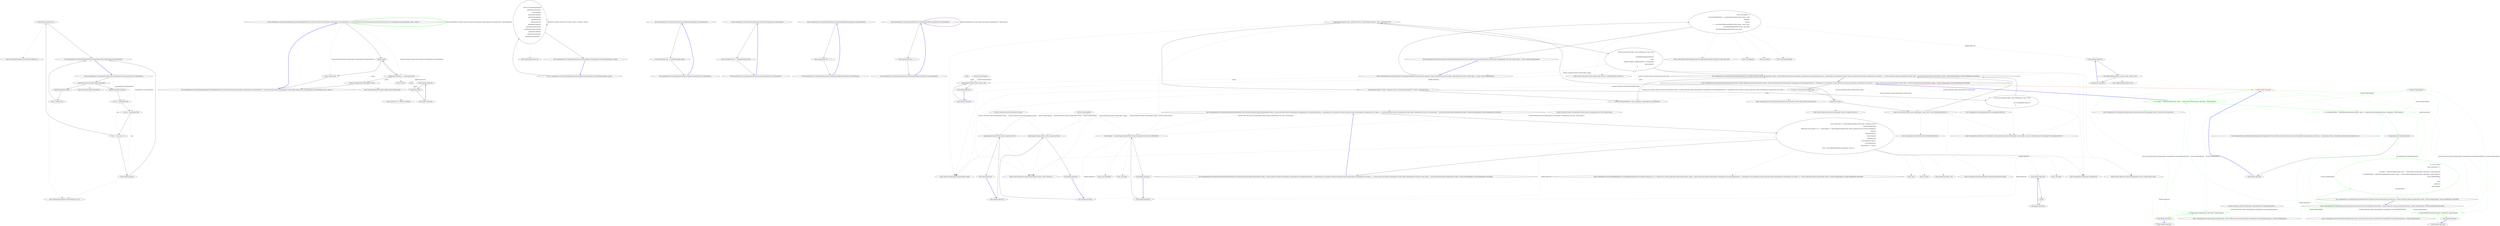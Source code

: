 digraph  {
m1_35 [cluster="CommandLine.Infrastructure.Maybe.Nothing<T>()", file="SpecificationExtensions.cs", label="Entry CommandLine.Infrastructure.Maybe.Nothing<T>()", span="63-63"];
m1_10 [cluster="CommandLine.Core.SpecificationExtensions.ThrowingValidate(System.Collections.Generic.IEnumerable<CommandLine.Core.Specification>, System.Collections.Generic.IEnumerable<System.Tuple<System.Func<CommandLine.Core.Specification, bool>, string>>)", file="SpecificationExtensions.cs", label="Entry CommandLine.Core.SpecificationExtensions.ThrowingValidate(System.Collections.Generic.IEnumerable<CommandLine.Core.Specification>, System.Collections.Generic.IEnumerable<System.Tuple<System.Func<CommandLine.Core.Specification, bool>, string>>)", span="38-38"];
m1_11 [cluster="CommandLine.Core.SpecificationExtensions.ThrowingValidate(System.Collections.Generic.IEnumerable<CommandLine.Core.Specification>, System.Collections.Generic.IEnumerable<System.Tuple<System.Func<CommandLine.Core.Specification, bool>, string>>)", file="SpecificationExtensions.cs", label=guardsLookup, span="40-40"];
m1_12 [cluster="CommandLine.Core.SpecificationExtensions.ThrowingValidate(System.Collections.Generic.IEnumerable<CommandLine.Core.Specification>, System.Collections.Generic.IEnumerable<System.Tuple<System.Func<CommandLine.Core.Specification, bool>, string>>)", file="SpecificationExtensions.cs", label="specifications.Any(spec => guard.Item1(spec))", span="42-42"];
m1_14 [cluster="CommandLine.Core.SpecificationExtensions.ThrowingValidate(System.Collections.Generic.IEnumerable<CommandLine.Core.Specification>, System.Collections.Generic.IEnumerable<System.Tuple<System.Func<CommandLine.Core.Specification, bool>, string>>)", file="SpecificationExtensions.cs", label="return specifications;", span="48-48"];
m1_13 [cluster="CommandLine.Core.SpecificationExtensions.ThrowingValidate(System.Collections.Generic.IEnumerable<CommandLine.Core.Specification>, System.Collections.Generic.IEnumerable<System.Tuple<System.Func<CommandLine.Core.Specification, bool>, string>>)", file="SpecificationExtensions.cs", label="throw new ApplicationException(guard.Item2);", span="44-44"];
m1_15 [cluster="CommandLine.Core.SpecificationExtensions.ThrowingValidate(System.Collections.Generic.IEnumerable<CommandLine.Core.Specification>, System.Collections.Generic.IEnumerable<System.Tuple<System.Func<CommandLine.Core.Specification, bool>, string>>)", file="SpecificationExtensions.cs", label="Exit CommandLine.Core.SpecificationExtensions.ThrowingValidate(System.Collections.Generic.IEnumerable<CommandLine.Core.Specification>, System.Collections.Generic.IEnumerable<System.Tuple<System.Func<CommandLine.Core.Specification, bool>, string>>)", span="38-38"];
m1_34 [cluster="CommandLine.Infrastructure.Maybe.Just<T>(T)", file="SpecificationExtensions.cs", label="Entry CommandLine.Infrastructure.Maybe.Just<T>(T)", span="68-68"];
m1_9 [cluster="OptionSpecification.cstr", file="SpecificationExtensions.cs", label="Entry OptionSpecification.cstr", span=""];
m1_33 [cluster="System.Type.ToDescriptorKind()", file="SpecificationExtensions.cs", label="Entry System.Type.ToDescriptorKind()", span="22-22"];
m1_0 [cluster="CommandLine.Core.SpecificationExtensions.IsOption(CommandLine.Core.Specification)", file="SpecificationExtensions.cs", label="Entry CommandLine.Core.SpecificationExtensions.IsOption(CommandLine.Core.Specification)", span="11-11"];
m1_1 [cluster="CommandLine.Core.SpecificationExtensions.IsOption(CommandLine.Core.Specification)", file="SpecificationExtensions.cs", label="return specification.Tag == SpecificationType.Option;", span="13-13"];
m1_2 [cluster="CommandLine.Core.SpecificationExtensions.IsOption(CommandLine.Core.Specification)", file="SpecificationExtensions.cs", label="Exit CommandLine.Core.SpecificationExtensions.IsOption(CommandLine.Core.Specification)", span="11-11"];
m1_3 [cluster="CommandLine.Core.SpecificationExtensions.IsValue(CommandLine.Core.Specification)", file="SpecificationExtensions.cs", label="Entry CommandLine.Core.SpecificationExtensions.IsValue(CommandLine.Core.Specification)", span="16-16"];
m1_4 [cluster="CommandLine.Core.SpecificationExtensions.IsValue(CommandLine.Core.Specification)", file="SpecificationExtensions.cs", label="return specification.Tag == SpecificationType.Value;", span="18-18"];
m1_5 [cluster="CommandLine.Core.SpecificationExtensions.IsValue(CommandLine.Core.Specification)", file="SpecificationExtensions.cs", label="Exit CommandLine.Core.SpecificationExtensions.IsValue(CommandLine.Core.Specification)", span="16-16"];
m1_18 [cluster="lambda expression", file="SpecificationExtensions.cs", label="Entry lambda expression", span="42-42"];
m1_19 [cluster="lambda expression", file="SpecificationExtensions.cs", label="guard.Item1(spec)", span="42-42"];
m1_20 [cluster="lambda expression", file="SpecificationExtensions.cs", label="Exit lambda expression", span="42-42"];
m1_22 [cluster="CommandLine.Core.SpecificationExtensions.GetMaxValueCount(CommandLine.Core.Specification)", file="SpecificationExtensions.cs", label="Entry CommandLine.Core.SpecificationExtensions.GetMaxValueCount(CommandLine.Core.Specification)", span="51-51"];
m1_23 [cluster="CommandLine.Core.SpecificationExtensions.GetMaxValueCount(CommandLine.Core.Specification)", file="SpecificationExtensions.cs", label="specification.ConversionType.ToDescriptorKind()", span="53-53"];
m1_27 [cluster="CommandLine.Core.SpecificationExtensions.GetMaxValueCount(CommandLine.Core.Specification)", file="SpecificationExtensions.cs", label="var min = specification.Min", span="58-58"];
m1_28 [cluster="CommandLine.Core.SpecificationExtensions.GetMaxValueCount(CommandLine.Core.Specification)", file="SpecificationExtensions.cs", label="var max = specification.Max", span="59-59"];
m1_24 [cluster="CommandLine.Core.SpecificationExtensions.GetMaxValueCount(CommandLine.Core.Specification)", file="SpecificationExtensions.cs", label="TypeDescriptorKind.Scalar", span="55-55"];
m1_26 [cluster="CommandLine.Core.SpecificationExtensions.GetMaxValueCount(CommandLine.Core.Specification)", file="SpecificationExtensions.cs", label="TypeDescriptorKind.Sequence", span="57-57"];
m1_25 [cluster="CommandLine.Core.SpecificationExtensions.GetMaxValueCount(CommandLine.Core.Specification)", file="SpecificationExtensions.cs", label="return  Maybe.Just(1);", span="56-56"];
m1_29 [cluster="CommandLine.Core.SpecificationExtensions.GetMaxValueCount(CommandLine.Core.Specification)", file="SpecificationExtensions.cs", label="min >= 0 && max >= 0", span="60-60"];
m1_30 [cluster="CommandLine.Core.SpecificationExtensions.GetMaxValueCount(CommandLine.Core.Specification)", file="SpecificationExtensions.cs", label="return Maybe.Just(max);", span="62-62"];
m1_31 [cluster="CommandLine.Core.SpecificationExtensions.GetMaxValueCount(CommandLine.Core.Specification)", file="SpecificationExtensions.cs", label="return Maybe.Nothing<int>();", span="67-67"];
m1_32 [cluster="CommandLine.Core.SpecificationExtensions.GetMaxValueCount(CommandLine.Core.Specification)", file="SpecificationExtensions.cs", label="Exit CommandLine.Core.SpecificationExtensions.GetMaxValueCount(CommandLine.Core.Specification)", span="51-51"];
m1_36 [cluster="CommandLine.Core.SpecificationExtensions.IsMinNotSpecified(CommandLine.Core.Specification)", file="SpecificationExtensions.cs", label="Entry CommandLine.Core.SpecificationExtensions.IsMinNotSpecified(CommandLine.Core.Specification)", span="70-70"];
m1_37 [cluster="CommandLine.Core.SpecificationExtensions.IsMinNotSpecified(CommandLine.Core.Specification)", file="SpecificationExtensions.cs", label="return specification.Min == -1;", span="72-72"];
m1_38 [cluster="CommandLine.Core.SpecificationExtensions.IsMinNotSpecified(CommandLine.Core.Specification)", file="SpecificationExtensions.cs", label="Exit CommandLine.Core.SpecificationExtensions.IsMinNotSpecified(CommandLine.Core.Specification)", span="70-70"];
m1_17 [cluster="System.ApplicationException.ApplicationException(string)", file="SpecificationExtensions.cs", label="Entry System.ApplicationException.ApplicationException(string)", span="0-0"];
m1_16 [cluster="Unk.Any", file="SpecificationExtensions.cs", label="Entry Unk.Any", span=""];
m1_6 [cluster="CommandLine.Core.SpecificationExtensions.WithLongName(CommandLine.Core.OptionSpecification, string)", file="SpecificationExtensions.cs", label="Entry CommandLine.Core.SpecificationExtensions.WithLongName(CommandLine.Core.OptionSpecification, string)", span="21-21"];
m1_7 [cluster="CommandLine.Core.SpecificationExtensions.WithLongName(CommandLine.Core.OptionSpecification, string)", file="SpecificationExtensions.cs", label="return new OptionSpecification(\r\n                specification.ShortName,\r\n                newLongName,\r\n                specification.Required,\r\n                specification.SetName,\r\n                specification.Min,\r\n                specification.Max,\r\n                specification.Separator,\r\n                specification.DefaultValue,\r\n                specification.ConversionType,\r\n                specification.HelpText,\r\n                specification.MetaValue,\r\n                specification.EnumValues);", span="23-35"];
m1_8 [cluster="CommandLine.Core.SpecificationExtensions.WithLongName(CommandLine.Core.OptionSpecification, string)", file="SpecificationExtensions.cs", label="Exit CommandLine.Core.SpecificationExtensions.WithLongName(CommandLine.Core.OptionSpecification, string)", span="21-21"];
m1_21 [cluster="System.Func<T, TResult>.Invoke(T)", file="SpecificationExtensions.cs", label="Entry System.Func<T, TResult>.Invoke(T)", span="0-0"];
m1_39 [cluster="CommandLine.Core.SpecificationExtensions.IsMaxNotSpecified(CommandLine.Core.Specification)", file="SpecificationExtensions.cs", label="Entry CommandLine.Core.SpecificationExtensions.IsMaxNotSpecified(CommandLine.Core.Specification)", span="75-75"];
m1_40 [cluster="CommandLine.Core.SpecificationExtensions.IsMaxNotSpecified(CommandLine.Core.Specification)", file="SpecificationExtensions.cs", label="return specification.Max == -1;", span="77-77"];
m1_41 [cluster="CommandLine.Core.SpecificationExtensions.IsMaxNotSpecified(CommandLine.Core.Specification)", file="SpecificationExtensions.cs", label="Exit CommandLine.Core.SpecificationExtensions.IsMaxNotSpecified(CommandLine.Core.Specification)", span="75-75"];
m1_42 [file="SpecificationExtensions.cs", label=guard, span=""];
m3_64 [cluster="Unk.SingleOrDefault", file="ValueSpecification.cs", label="Entry Unk.SingleOrDefault", span=""];
m3_29 [cluster="System.Collections.Generic.IEnumerable<TSource>.Empty<TSource>()", file="ValueSpecification.cs", label="Entry System.Collections.Generic.IEnumerable<TSource>.Empty<TSource>()", span="62-62"];
m3_43 [cluster="Unk.>", file="ValueSpecification.cs", label="Entry Unk.>", span=""];
m3_42 [cluster="Unk.Any", file="ValueSpecification.cs", label="Entry Unk.Any", span=""];
m3_18 [cluster="CommandLine.Core.NameLookup.HavingSeparator(string, System.Collections.Generic.IEnumerable<CommandLine.Core.OptionSpecification>, System.StringComparer)", file="ValueSpecification.cs", label="Entry CommandLine.Core.NameLookup.HavingSeparator(string, System.Collections.Generic.IEnumerable<CommandLine.Core.OptionSpecification>, System.StringComparer)", span="16-16"];
m3_3 [cluster="CommandLine.Core.InstanceChooser.Choose(System.Func<System.Collections.Generic.IEnumerable<string>, System.Collections.Generic.IEnumerable<CommandLine.Core.OptionSpecification>, CommandLine.Core.StatePair<System.Collections.Generic.IEnumerable<CommandLine.Core.Token>>>, System.Collections.Generic.IEnumerable<System.Type>, System.Collections.Generic.IEnumerable<string>, System.StringComparer, System.Globalization.CultureInfo)", file="ValueSpecification.cs", label="Entry CommandLine.Core.InstanceChooser.Choose(System.Func<System.Collections.Generic.IEnumerable<string>, System.Collections.Generic.IEnumerable<CommandLine.Core.OptionSpecification>, CommandLine.Core.StatePair<System.Collections.Generic.IEnumerable<CommandLine.Core.Token>>>, System.Collections.Generic.IEnumerable<System.Type>, System.Collections.Generic.IEnumerable<string>, System.StringComparer, System.Globalization.CultureInfo)", span="31-31"];
m3_4 [cluster="lambda expression", color=red, community=0, file="ValueSpecification.cs", label="3: Entry lambda expression", span="19-24"];
m3_5 [cluster="lambda expression", color=green, community=0, file="ValueSpecification.cs", label="13: var tokens = Tokenizer.Tokenize(args, name => NameLookup.Contains(name, optionSpecs, nameComparer))", span="21-21"];
m3_0 [cluster="CommandLine.Core.InstanceChooser.Choose(System.Collections.Generic.IEnumerable<System.Type>, System.Collections.Generic.IEnumerable<string>, System.StringComparer, System.Globalization.CultureInfo)", file="ValueSpecification.cs", label="Entry CommandLine.Core.InstanceChooser.Choose(System.Collections.Generic.IEnumerable<System.Type>, System.Collections.Generic.IEnumerable<string>, System.StringComparer, System.Globalization.CultureInfo)", span="12-12"];
m3_1 [cluster="CommandLine.Core.InstanceChooser.Choose(System.Collections.Generic.IEnumerable<System.Type>, System.Collections.Generic.IEnumerable<string>, System.StringComparer, System.Globalization.CultureInfo)", color=green, community=0, file="ValueSpecification.cs", label="13: return Choose(\r\n                (args, optionSpecs) =>\r\n                    {\r\n                        var tokens = Tokenizer.Tokenize(args, name => NameLookup.Contains(name, optionSpecs, nameComparer));\r\n                        var explodedTokens = Tokenizer.ExplodeOptionList(tokens, name => NameLookup.HavingSeparator(name, optionSpecs, nameComparer));\r\n                        return explodedTokens;\r\n                    },\r\n                types,\r\n                arguments,\r\n                nameComparer,\r\n                parsingCulture);", span="18-28"];
m3_2 [cluster="CommandLine.Core.InstanceChooser.Choose(System.Collections.Generic.IEnumerable<System.Type>, System.Collections.Generic.IEnumerable<string>, System.StringComparer, System.Globalization.CultureInfo)", file="ValueSpecification.cs", label="Exit CommandLine.Core.InstanceChooser.Choose(System.Collections.Generic.IEnumerable<System.Type>, System.Collections.Generic.IEnumerable<string>, System.StringComparer, System.Globalization.CultureInfo)", span="12-12"];
m3_30 [cluster="CommandLine.NotParsed<T>.NotParsed(T, System.Collections.Generic.IEnumerable<System.Type>, System.Collections.Generic.IEnumerable<CommandLine.Error>)", file="ValueSpecification.cs", label="Entry CommandLine.NotParsed<T>.NotParsed(T, System.Collections.Generic.IEnumerable<System.Type>, System.Collections.Generic.IEnumerable<CommandLine.Error>)", span="136-136"];
m3_37 [cluster="CommandLine.Core.InstanceChooser.CreateHelpVerbRequestedError(System.Collections.Generic.IEnumerable<System.Tuple<CommandLine.Core.Verb, System.Type>>, string, System.StringComparer)", file="ValueSpecification.cs", label="Entry CommandLine.Core.InstanceChooser.CreateHelpVerbRequestedError(System.Collections.Generic.IEnumerable<System.Tuple<CommandLine.Core.Verb, System.Type>>, string, System.StringComparer)", span="87-87"];
m3_62 [cluster="CommandLine.Core.InstanceChooser.CreateHelpVerbRequestedError(System.Collections.Generic.IEnumerable<System.Tuple<CommandLine.Core.Verb, System.Type>>, string, System.StringComparer)", file="ValueSpecification.cs", label="return verb.Length > 0\r\n                      ? verbs.SingleOrDefault(v => nameComparer.Equals(v.Item1.Name, verb))\r\n                             .ToMaybe()\r\n                             .Return(\r\n                                 v => new HelpVerbRequestedError(v.Item1.Name, v.Item2, true),\r\n                                 new HelpVerbRequestedError(null, null, false))\r\n                      : new HelpVerbRequestedError(null, null, false);", span="92-98"];
m3_63 [cluster="CommandLine.Core.InstanceChooser.CreateHelpVerbRequestedError(System.Collections.Generic.IEnumerable<System.Tuple<CommandLine.Core.Verb, System.Type>>, string, System.StringComparer)", file="ValueSpecification.cs", label="Exit CommandLine.Core.InstanceChooser.CreateHelpVerbRequestedError(System.Collections.Generic.IEnumerable<System.Tuple<CommandLine.Core.Verb, System.Type>>, string, System.StringComparer)", span="87-87"];
m3_45 [cluster="NotParsed<object>.cstr", file="ValueSpecification.cs", label="Entry NotParsed<object>.cstr", span=""];
m3_47 [cluster="CommandLine.BadVerbSelectedError.BadVerbSelectedError(string)", file="ValueSpecification.cs", label="Entry CommandLine.BadVerbSelectedError.BadVerbSelectedError(string)", span="346-346"];
m3_66 [cluster="CommandLine.HelpVerbRequestedError.HelpVerbRequestedError(string, System.Type, bool)", file="ValueSpecification.cs", label="Entry CommandLine.HelpVerbRequestedError.HelpVerbRequestedError(string, System.Type, bool)", span="372-372"];
m3_19 [cluster="CommandLine.Core.InstanceChooser.Choose(System.Func<System.Collections.Generic.IEnumerable<string>, System.Collections.Generic.IEnumerable<CommandLine.Core.OptionSpecification>, CommandLine.Core.StatePair<System.Collections.Generic.IEnumerable<CommandLine.Core.Token>>>, System.Collections.Generic.IEnumerable<System.Type>, System.Collections.Generic.IEnumerable<string>, System.StringComparer, System.Globalization.CultureInfo)", file="ValueSpecification.cs", label="var verbs = Verb.SelectFromTypes(types)", span="38-38"];
m3_20 [cluster="CommandLine.Core.InstanceChooser.Choose(System.Func<System.Collections.Generic.IEnumerable<string>, System.Collections.Generic.IEnumerable<CommandLine.Core.OptionSpecification>, CommandLine.Core.StatePair<System.Collections.Generic.IEnumerable<CommandLine.Core.Token>>>, System.Collections.Generic.IEnumerable<System.Type>, System.Collections.Generic.IEnumerable<string>, System.StringComparer, System.Globalization.CultureInfo)", file="ValueSpecification.cs", label="arguments.Empty()", span="40-40"];
m3_21 [cluster="CommandLine.Core.InstanceChooser.Choose(System.Func<System.Collections.Generic.IEnumerable<string>, System.Collections.Generic.IEnumerable<CommandLine.Core.OptionSpecification>, CommandLine.Core.StatePair<System.Collections.Generic.IEnumerable<CommandLine.Core.Token>>>, System.Collections.Generic.IEnumerable<System.Type>, System.Collections.Generic.IEnumerable<string>, System.StringComparer, System.Globalization.CultureInfo)", file="ValueSpecification.cs", label="return new NotParsed<object>(new NullInstance(), types, new[] { new NoVerbSelectedError() });", span="42-42"];
m3_22 [cluster="CommandLine.Core.InstanceChooser.Choose(System.Func<System.Collections.Generic.IEnumerable<string>, System.Collections.Generic.IEnumerable<CommandLine.Core.OptionSpecification>, CommandLine.Core.StatePair<System.Collections.Generic.IEnumerable<CommandLine.Core.Token>>>, System.Collections.Generic.IEnumerable<System.Type>, System.Collections.Generic.IEnumerable<string>, System.StringComparer, System.Globalization.CultureInfo)", file="ValueSpecification.cs", label="nameComparer.Equals(''help'', arguments.First()) || nameComparer.Equals(''--help'', arguments.First())", span="45-45"];
m3_23 [cluster="CommandLine.Core.InstanceChooser.Choose(System.Func<System.Collections.Generic.IEnumerable<string>, System.Collections.Generic.IEnumerable<CommandLine.Core.OptionSpecification>, CommandLine.Core.StatePair<System.Collections.Generic.IEnumerable<CommandLine.Core.Token>>>, System.Collections.Generic.IEnumerable<System.Type>, System.Collections.Generic.IEnumerable<string>, System.StringComparer, System.Globalization.CultureInfo)", file="ValueSpecification.cs", label="return new NotParsed<object>(new NullInstance(), types, new[]\r\n                    {\r\n                        CreateHelpVerbRequestedError(\r\n                            verbs,\r\n                            arguments.Skip(1).SingleOrDefault() ?? string.Empty,\r\n                            nameComparer)\r\n                    });", span="47-53"];
m3_24 [cluster="CommandLine.Core.InstanceChooser.Choose(System.Func<System.Collections.Generic.IEnumerable<string>, System.Collections.Generic.IEnumerable<CommandLine.Core.OptionSpecification>, CommandLine.Core.StatePair<System.Collections.Generic.IEnumerable<CommandLine.Core.Token>>>, System.Collections.Generic.IEnumerable<System.Type>, System.Collections.Generic.IEnumerable<string>, System.StringComparer, System.Globalization.CultureInfo)", file="ValueSpecification.cs", label="nameComparer.Equals(''version'', arguments.First()) || nameComparer.Equals(''--version'', arguments.First())", span="56-56"];
m3_25 [cluster="CommandLine.Core.InstanceChooser.Choose(System.Func<System.Collections.Generic.IEnumerable<string>, System.Collections.Generic.IEnumerable<CommandLine.Core.OptionSpecification>, CommandLine.Core.StatePair<System.Collections.Generic.IEnumerable<CommandLine.Core.Token>>>, System.Collections.Generic.IEnumerable<System.Type>, System.Collections.Generic.IEnumerable<string>, System.StringComparer, System.Globalization.CultureInfo)", file="ValueSpecification.cs", label="return new NotParsed<object>(new NullInstance(), types, new[]\r\n                    {\r\n                        new VersionRequestedError()\r\n                    });", span="58-61"];
m3_26 [cluster="CommandLine.Core.InstanceChooser.Choose(System.Func<System.Collections.Generic.IEnumerable<string>, System.Collections.Generic.IEnumerable<CommandLine.Core.OptionSpecification>, CommandLine.Core.StatePair<System.Collections.Generic.IEnumerable<CommandLine.Core.Token>>>, System.Collections.Generic.IEnumerable<System.Type>, System.Collections.Generic.IEnumerable<string>, System.StringComparer, System.Globalization.CultureInfo)", file="ValueSpecification.cs", label="return MatchVerb(tokenizer, verbs, arguments, nameComparer, parsingCulture);", span="64-64"];
m3_27 [cluster="CommandLine.Core.InstanceChooser.Choose(System.Func<System.Collections.Generic.IEnumerable<string>, System.Collections.Generic.IEnumerable<CommandLine.Core.OptionSpecification>, CommandLine.Core.StatePair<System.Collections.Generic.IEnumerable<CommandLine.Core.Token>>>, System.Collections.Generic.IEnumerable<System.Type>, System.Collections.Generic.IEnumerable<string>, System.StringComparer, System.Globalization.CultureInfo)", file="ValueSpecification.cs", label="Exit CommandLine.Core.InstanceChooser.Choose(System.Func<System.Collections.Generic.IEnumerable<string>, System.Collections.Generic.IEnumerable<CommandLine.Core.OptionSpecification>, CommandLine.Core.StatePair<System.Collections.Generic.IEnumerable<CommandLine.Core.Token>>>, System.Collections.Generic.IEnumerable<System.Type>, System.Collections.Generic.IEnumerable<string>, System.StringComparer, System.Globalization.CultureInfo)", span="31-31"];
m3_14 [cluster="CommandLine.Core.NameLookup.Contains(string, System.Collections.Generic.IEnumerable<CommandLine.Core.OptionSpecification>, System.StringComparer)", file="ValueSpecification.cs", label="Entry CommandLine.Core.NameLookup.Contains(string, System.Collections.Generic.IEnumerable<CommandLine.Core.OptionSpecification>, System.StringComparer)", span="11-11"];
m3_38 [cluster="CommandLine.VersionRequestedError.VersionRequestedError()", file="ValueSpecification.cs", label="Entry CommandLine.VersionRequestedError.VersionRequestedError()", span="421-421"];
m3_34 [cluster="System.StringComparer.Equals(string, string)", file="ValueSpecification.cs", label="Entry System.StringComparer.Equals(string, string)", span="0-0"];
m3_65 [cluster="Unk.ToMaybe", file="ValueSpecification.cs", label="Entry Unk.ToMaybe", span=""];
m3_54 [cluster="Unk.Single", file="ValueSpecification.cs", label="Entry Unk.Single", span=""];
m3_6 [cluster="lambda expression", color=green, community=0, file="ValueSpecification.cs", label="13: var explodedTokens = Tokenizer.ExplodeOptionList(tokens, name => NameLookup.HavingSeparator(name, optionSpecs, nameComparer))", span="22-22"];
m3_71 [cluster="lambda expression", file="ValueSpecification.cs", label="Entry lambda expression", span="96-96"];
m3_11 [cluster="lambda expression", file="ValueSpecification.cs", label="Entry lambda expression", span="21-21"];
m3_12 [cluster="lambda expression", color=green, community=0, file="ValueSpecification.cs", label="15: NameLookup.Contains(name, optionSpecs, nameComparer)", span="21-21"];
m3_13 [cluster="lambda expression", file="ValueSpecification.cs", label="Exit lambda expression", span="21-21"];
m3_7 [cluster="lambda expression", file="ValueSpecification.cs", label="CommandLine.Core.ValueSpecification", span=""];
m3_15 [cluster="lambda expression", file="ValueSpecification.cs", label="Entry lambda expression", span="22-22"];
m3_16 [cluster="lambda expression", color=green, community=0, file="ValueSpecification.cs", label="9: NameLookup.HavingSeparator(name, optionSpecs, nameComparer)", span="22-22"];
m3_17 [cluster="lambda expression", file="ValueSpecification.cs", label="Exit lambda expression", span="22-22"];
m3_8 [cluster="lambda expression", file="ValueSpecification.cs", label="Exit lambda expression", span="19-24"];
m3_49 [cluster="lambda expression", file="ValueSpecification.cs", label="nameComparer.Equals(a.Item1.Name, arguments.First())", span="74-74"];
m3_57 [cluster="lambda expression", file="ValueSpecification.cs", label="nameComparer.Equals(v.Item1.Name, arguments.First())", span="76-76"];
m3_69 [cluster="lambda expression", file="ValueSpecification.cs", label="nameComparer.Equals(v.Item1.Name, verb)", span="93-93"];
m3_52 [cluster="lambda expression", file="ValueSpecification.cs", label="verbs.Single(v => nameComparer.Equals(v.Item1.Name, arguments.First())).Item2.AutoDefault()", span="76-76"];
m3_48 [cluster="lambda expression", file="ValueSpecification.cs", label="Entry lambda expression", span="74-74"];
m3_51 [cluster="lambda expression", file="ValueSpecification.cs", label="Entry lambda expression", span="76-76"];
m3_59 [cluster="lambda expression", file="ValueSpecification.cs", label="Entry lambda expression", span="83-83"];
m3_50 [cluster="lambda expression", file="ValueSpecification.cs", label="Exit lambda expression", span="74-74"];
m3_56 [cluster="lambda expression", file="ValueSpecification.cs", label="Entry lambda expression", span="76-76"];
m3_58 [cluster="lambda expression", file="ValueSpecification.cs", label="Exit lambda expression", span="76-76"];
m3_68 [cluster="lambda expression", file="ValueSpecification.cs", label="Entry lambda expression", span="93-93"];
m3_70 [cluster="lambda expression", file="ValueSpecification.cs", label="Exit lambda expression", span="93-93"];
m3_53 [cluster="lambda expression", file="ValueSpecification.cs", label="Exit lambda expression", span="76-76"];
m3_61 [cluster="lambda expression", file="ValueSpecification.cs", label="Exit lambda expression", span="83-83"];
m3_60 [cluster="lambda expression", file="ValueSpecification.cs", label="v.Item2", span="83-83"];
m3_72 [cluster="lambda expression", file="ValueSpecification.cs", label="new HelpVerbRequestedError(v.Item1.Name, v.Item2, true)", span="96-96"];
m3_73 [cluster="lambda expression", file="ValueSpecification.cs", label="Exit lambda expression", span="96-96"];
m3_33 [cluster="System.Collections.Generic.IEnumerable<TSource>.First<TSource>()", file="ValueSpecification.cs", label="Entry System.Collections.Generic.IEnumerable<TSource>.First<TSource>()", span="0-0"];
m3_35 [cluster="System.Collections.Generic.IEnumerable<TSource>.Skip<TSource>(int)", file="ValueSpecification.cs", label="Entry System.Collections.Generic.IEnumerable<TSource>.Skip<TSource>(int)", span="0-0"];
m3_46 [cluster="Unk.Select", file="ValueSpecification.cs", label="Entry Unk.Select", span=""];
m3_32 [cluster="CommandLine.NoVerbSelectedError.NoVerbSelectedError()", file="ValueSpecification.cs", label="Entry CommandLine.NoVerbSelectedError.NoVerbSelectedError()", span="410-410"];
m3_9 [cluster="CommandLine.Core.Tokenizer.Tokenize(System.Collections.Generic.IEnumerable<string>, System.Func<string, bool>)", file="ValueSpecification.cs", label="Entry CommandLine.Core.Tokenizer.Tokenize(System.Collections.Generic.IEnumerable<string>, System.Func<string, bool>)", span="11-11"];
m3_67 [cluster="Unk.Return", file="ValueSpecification.cs", label="Entry Unk.Return", span=""];
m3_39 [cluster="CommandLine.Core.InstanceChooser.MatchVerb(System.Func<System.Collections.Generic.IEnumerable<string>, System.Collections.Generic.IEnumerable<CommandLine.Core.OptionSpecification>, CommandLine.Core.StatePair<System.Collections.Generic.IEnumerable<CommandLine.Core.Token>>>, System.Collections.Generic.IEnumerable<System.Tuple<CommandLine.Core.Verb, System.Type>>, System.Collections.Generic.IEnumerable<string>, System.StringComparer, System.Globalization.CultureInfo)", file="ValueSpecification.cs", label="Entry CommandLine.Core.InstanceChooser.MatchVerb(System.Func<System.Collections.Generic.IEnumerable<string>, System.Collections.Generic.IEnumerable<CommandLine.Core.OptionSpecification>, CommandLine.Core.StatePair<System.Collections.Generic.IEnumerable<CommandLine.Core.Token>>>, System.Collections.Generic.IEnumerable<System.Tuple<CommandLine.Core.Verb, System.Type>>, System.Collections.Generic.IEnumerable<string>, System.StringComparer, System.Globalization.CultureInfo)", span="67-67"];
m3_40 [cluster="CommandLine.Core.InstanceChooser.MatchVerb(System.Func<System.Collections.Generic.IEnumerable<string>, System.Collections.Generic.IEnumerable<CommandLine.Core.OptionSpecification>, CommandLine.Core.StatePair<System.Collections.Generic.IEnumerable<CommandLine.Core.Token>>>, System.Collections.Generic.IEnumerable<System.Tuple<CommandLine.Core.Verb, System.Type>>, System.Collections.Generic.IEnumerable<string>, System.StringComparer, System.Globalization.CultureInfo)", file="ValueSpecification.cs", label="return verbs.Any(a => nameComparer.Equals(a.Item1.Name, arguments.First()))\r\n                ? InstanceBuilder.Build(\r\n                    Maybe.Just<Func<object>>(() => verbs.Single(v => nameComparer.Equals(v.Item1.Name, arguments.First())).Item2.AutoDefault()),\r\n                    tokenizer,\r\n                    arguments.Skip(1),\r\n                    nameComparer,\r\n                    parsingCulture)\r\n                : new NotParsed<object>(\r\n                    new NullInstance(),\r\n                    verbs.Select(v => v.Item2),\r\n                    new[] { new BadVerbSelectedError(arguments.First()) });", span="74-84"];
m3_41 [cluster="CommandLine.Core.InstanceChooser.MatchVerb(System.Func<System.Collections.Generic.IEnumerable<string>, System.Collections.Generic.IEnumerable<CommandLine.Core.OptionSpecification>, CommandLine.Core.StatePair<System.Collections.Generic.IEnumerable<CommandLine.Core.Token>>>, System.Collections.Generic.IEnumerable<System.Tuple<CommandLine.Core.Verb, System.Type>>, System.Collections.Generic.IEnumerable<string>, System.StringComparer, System.Globalization.CultureInfo)", file="ValueSpecification.cs", label="Exit CommandLine.Core.InstanceChooser.MatchVerb(System.Func<System.Collections.Generic.IEnumerable<string>, System.Collections.Generic.IEnumerable<CommandLine.Core.OptionSpecification>, CommandLine.Core.StatePair<System.Collections.Generic.IEnumerable<CommandLine.Core.Token>>>, System.Collections.Generic.IEnumerable<System.Tuple<CommandLine.Core.Verb, System.Type>>, System.Collections.Generic.IEnumerable<string>, System.StringComparer, System.Globalization.CultureInfo)", span="67-67"];
m3_55 [cluster="Unk.AutoDefault", file="ValueSpecification.cs", label="Entry Unk.AutoDefault", span=""];
m3_31 [cluster="CommandLine.NullInstance.NullInstance()", file="ValueSpecification.cs", label="Entry CommandLine.NullInstance.NullInstance()", span="9-9"];
m3_44 [cluster="CommandLine.Core.InstanceBuilder.Build<T>(CommandLine.Infrastructure.Maybe<System.Func<T>>, System.Func<System.Collections.Generic.IEnumerable<string>, System.Collections.Generic.IEnumerable<CommandLine.Core.OptionSpecification>, CommandLine.Core.StatePair<System.Collections.Generic.IEnumerable<CommandLine.Core.Token>>>, System.Collections.Generic.IEnumerable<string>, System.StringComparer, System.Globalization.CultureInfo)", file="ValueSpecification.cs", label="Entry CommandLine.Core.InstanceBuilder.Build<T>(CommandLine.Infrastructure.Maybe<System.Func<T>>, System.Func<System.Collections.Generic.IEnumerable<string>, System.Collections.Generic.IEnumerable<CommandLine.Core.OptionSpecification>, CommandLine.Core.StatePair<System.Collections.Generic.IEnumerable<CommandLine.Core.Token>>>, System.Collections.Generic.IEnumerable<string>, System.StringComparer, System.Globalization.CultureInfo)", span="34-34"];
m3_28 [cluster="CommandLine.Core.Verb.SelectFromTypes(System.Collections.Generic.IEnumerable<System.Type>)", file="ValueSpecification.cs", label="Entry CommandLine.Core.Verb.SelectFromTypes(System.Collections.Generic.IEnumerable<System.Type>)", span="40-40"];
m3_10 [cluster="CommandLine.Core.Tokenizer.ExplodeOptionList(CommandLine.Core.StatePair<System.Collections.Generic.IEnumerable<CommandLine.Core.Token>>, System.Func<string, CommandLine.Infrastructure.Maybe<char>>)", file="ValueSpecification.cs", label="Entry CommandLine.Core.Tokenizer.ExplodeOptionList(CommandLine.Core.StatePair<System.Collections.Generic.IEnumerable<CommandLine.Core.Token>>, System.Func<string, CommandLine.Infrastructure.Maybe<char>>)", span="44-44"];
m3_36 [cluster="System.Collections.Generic.IEnumerable<TSource>.SingleOrDefault<TSource>()", file="ValueSpecification.cs", label="Entry System.Collections.Generic.IEnumerable<TSource>.SingleOrDefault<TSource>()", span="0-0"];
m3_74 [cluster="HelpVerbRequestedError.cstr", file="ValueSpecification.cs", label="Entry HelpVerbRequestedError.cstr", span=""];
m3_75 [file="ValueSpecification.cs", label="System.StringComparer", span=""];
m3_76 [file="ValueSpecification.cs", label="System.Collections.Generic.IEnumerable<CommandLine.Core.OptionSpecification>", span=""];
m3_77 [file="ValueSpecification.cs", label="System.Collections.Generic.IEnumerable<string>", span=""];
m3_78 [file="ValueSpecification.cs", label="System.StringComparer", span=""];
m3_80 [file="ValueSpecification.cs", label=string, span=""];
m3_81 [file="ValueSpecification.cs", label="System.StringComparer", span=""];
m3_79 [file="ValueSpecification.cs", label="System.Collections.Generic.IEnumerable<System.Tuple<CommandLine.Core.Verb, System.Type>>", span=""];
m1_10 -> m1_11  [key=0, style=solid];
m1_10 -> m1_12  [color=darkseagreen4, key=1, label="System.Collections.Generic.IEnumerable<CommandLine.Core.Specification>", style=dashed];
m1_10 -> m1_14  [color=darkseagreen4, key=1, label="System.Collections.Generic.IEnumerable<CommandLine.Core.Specification>", style=dashed];
m1_10 -> m1_10  [color=green, key=3, label="method methodReturn System.Collections.Generic.IEnumerable<CommandLine.Core.Specification> ThrowingValidate", style=bold];
m1_11 -> m1_12  [key=0, style=solid];
m1_11 -> m1_14  [key=0, style=solid];
m1_11 -> m1_19  [color=darkseagreen4, key=1, label=guard, style=dashed];
m1_11 -> m1_13  [color=darkseagreen4, key=1, label=guard, style=dashed];
m1_12 -> m1_13  [key=0, style=solid];
m1_12 -> m1_11  [key=0, style=solid];
m1_12 -> m1_16  [key=2, style=dotted];
m1_12 -> m1_18  [color=darkseagreen4, key=1, label="lambda expression", style=dashed];
m1_14 -> m1_15  [key=0, style=solid];
m1_13 -> m1_15  [key=0, style=solid];
m1_13 -> m1_17  [key=2, style=dotted];
m1_15 -> m1_10  [color=blue, key=0, style=bold];
m1_0 -> m1_1  [key=0, style=solid];
m1_1 -> m1_2  [key=0, style=solid];
m1_2 -> m1_0  [color=blue, key=0, style=bold];
m1_3 -> m1_4  [key=0, style=solid];
m1_4 -> m1_5  [key=0, style=solid];
m1_5 -> m1_3  [color=blue, key=0, style=bold];
m1_18 -> m1_19  [key=0, style=solid];
m1_19 -> m1_20  [key=0, style=solid];
m1_19 -> m1_21  [key=2, style=dotted];
m1_20 -> m1_18  [color=blue, key=0, style=bold];
m1_22 -> m1_23  [key=0, style=solid];
m1_22 -> m1_27  [color=darkseagreen4, key=1, label="CommandLine.Core.Specification", style=dashed];
m1_22 -> m1_28  [color=darkseagreen4, key=1, label="CommandLine.Core.Specification", style=dashed];
m1_23 -> m1_24  [key=0, style=solid];
m1_23 -> m1_26  [key=0, style=solid];
m1_23 -> m1_33  [key=2, style=dotted];
m1_27 -> m1_28  [key=0, style=solid];
m1_27 -> m1_29  [color=darkseagreen4, key=1, label=min, style=dashed];
m1_28 -> m1_29  [key=0, style=solid];
m1_28 -> m1_30  [color=darkseagreen4, key=1, label=max, style=dashed];
m1_24 -> m1_25  [key=0, style=solid];
m1_26 -> m1_27  [key=0, style=solid];
m1_25 -> m1_32  [key=0, style=solid];
m1_25 -> m1_34  [key=2, style=dotted];
m1_29 -> m1_30  [key=0, style=solid];
m1_29 -> m1_31  [key=0, style=solid];
m1_30 -> m1_32  [key=0, style=solid];
m1_30 -> m1_34  [key=2, style=dotted];
m1_31 -> m1_32  [key=0, style=solid];
m1_31 -> m1_35  [key=2, style=dotted];
m1_32 -> m1_22  [color=blue, key=0, style=bold];
m1_36 -> m1_37  [key=0, style=solid];
m1_37 -> m1_38  [key=0, style=solid];
m1_38 -> m1_36  [color=blue, key=0, style=bold];
m1_6 -> m1_7  [key=0, style=solid];
m1_7 -> m1_8  [key=0, style=solid];
m1_7 -> m1_9  [key=2, style=dotted];
m1_7 -> m1_7  [color=darkorchid, key=3, label="Parameter variable System.Func<TSource, TSource, TResult> selector", style=bold];
m1_8 -> m1_6  [color=blue, key=0, style=bold];
m1_39 -> m1_40  [key=0, style=solid];
m1_39 -> m1_39  [color=darkorchid, key=3, label="method methodReturn System.Collections.Generic.IEnumerable<T> ToEnumerable", style=bold];
m1_40 -> m1_41  [key=0, style=solid];
m1_41 -> m1_39  [color=blue, key=0, style=bold];
m1_42 -> m1_19  [color=darkseagreen4, key=1, label=guard, style=dashed];
m3_3 -> m3_4  [color=red, key=0, style=solid];
m3_3 -> m3_19  [key=0, style=solid];
m3_3 -> m3_20  [color=darkseagreen4, key=1, label="System.Collections.Generic.IEnumerable<string>", style=dashed];
m3_3 -> m3_21  [color=darkseagreen4, key=1, label="System.Collections.Generic.IEnumerable<System.Type>", style=dashed];
m3_3 -> m3_22  [color=darkseagreen4, key=1, label="System.Collections.Generic.IEnumerable<string>", style=dashed];
m3_3 -> m3_23  [color=darkseagreen4, key=1, label="System.Collections.Generic.IEnumerable<System.Type>", style=dashed];
m3_3 -> m3_24  [color=darkseagreen4, key=1, label="System.Collections.Generic.IEnumerable<string>", style=dashed];
m3_3 -> m3_25  [color=darkseagreen4, key=1, label="System.Collections.Generic.IEnumerable<System.Type>", style=dashed];
m3_3 -> m3_26  [color=darkseagreen4, key=1, label="System.Func<System.Collections.Generic.IEnumerable<string>, System.Collections.Generic.IEnumerable<CommandLine.Core.OptionSpecification>, CommandLine.Core.StatePair<System.Collections.Generic.IEnumerable<CommandLine.Core.Token>>>", style=dashed];
m3_4 -> m3_5  [color=green, key=0, style=solid];
m3_4 -> m3_0  [color=red, key=2, style=dotted];
m3_4 -> m3_6  [color=red, key=2, style=dotted];
m3_4 -> m3_12  [color=green, key=1, label="System.Collections.Generic.IEnumerable<CommandLine.Core.OptionSpecification>", style=dashed];
m3_4 -> m3_16  [color=green, key=1, label="System.Collections.Generic.IEnumerable<CommandLine.Core.OptionSpecification>", style=dashed];
m3_5 -> m3_3  [color=blue, key=0, style=bold];
m3_5 -> m3_6  [color=green, key=0, style=solid];
m3_5 -> m3_9  [color=green, key=2, style=dotted];
m3_5 -> m3_11  [color=green, key=1, label="lambda expression", style=dashed];
m3_0 -> m3_1  [color=green, key=0, style=solid];
m3_0 -> m3_5  [color=green, key=1, label="System.StringComparer", style=dashed];
m3_0 -> m3_12  [color=green, key=1, label="System.StringComparer", style=dashed];
m3_0 -> m3_6  [color=green, key=1, label="System.StringComparer", style=dashed];
m3_0 -> m3_16  [color=green, key=1, label="System.StringComparer", style=dashed];
m3_1 -> m3_2  [color=green, key=0, style=solid];
m3_1 -> m3_3  [color=green, key=2, style=dotted];
m3_1 -> m3_4  [color=green, key=1, label="lambda expression", style=dashed];
m3_2 -> m3_0  [color=blue, key=0, style=bold];
m3_37 -> m3_62  [key=0, style=solid];
m3_37 -> m3_69  [color=darkseagreen4, key=1, label=string, style=dashed];
m3_62 -> m3_63  [key=0, style=solid];
m3_62 -> m3_64  [key=2, style=dotted];
m3_62 -> m3_65  [key=2, style=dotted];
m3_62 -> m3_66  [key=2, style=dotted];
m3_62 -> m3_67  [key=2, style=dotted];
m3_62 -> m3_68  [color=darkseagreen4, key=1, label="lambda expression", style=dashed];
m3_62 -> m3_71  [color=darkseagreen4, key=1, label="lambda expression", style=dashed];
m3_63 -> m3_37  [color=blue, key=0, style=bold];
m3_19 -> m3_20  [key=0, style=solid];
m3_19 -> m3_28  [key=2, style=dotted];
m3_19 -> m3_23  [color=darkseagreen4, key=1, label=verbs, style=dashed];
m3_19 -> m3_26  [color=darkseagreen4, key=1, label=verbs, style=dashed];
m3_20 -> m3_21  [key=0, style=solid];
m3_20 -> m3_22  [key=0, style=solid];
m3_20 -> m3_29  [key=2, style=dotted];
m3_21 -> m3_27  [key=0, style=solid];
m3_21 -> m3_30  [key=2, style=dotted];
m3_21 -> m3_31  [key=2, style=dotted];
m3_21 -> m3_32  [key=2, style=dotted];
m3_22 -> m3_23  [key=0, style=solid];
m3_22 -> m3_24  [key=0, style=solid];
m3_22 -> m3_33  [key=2, style=dotted];
m3_22 -> m3_34  [key=2, style=dotted];
m3_23 -> m3_27  [key=0, style=solid];
m3_23 -> m3_30  [key=2, style=dotted];
m3_23 -> m3_31  [key=2, style=dotted];
m3_23 -> m3_35  [key=2, style=dotted];
m3_23 -> m3_36  [key=2, style=dotted];
m3_23 -> m3_37  [key=2, style=dotted];
m3_24 -> m3_25  [key=0, style=solid];
m3_24 -> m3_26  [key=0, style=solid];
m3_24 -> m3_33  [key=2, style=dotted];
m3_24 -> m3_34  [key=2, style=dotted];
m3_25 -> m3_27  [key=0, style=solid];
m3_25 -> m3_30  [key=2, style=dotted];
m3_25 -> m3_31  [key=2, style=dotted];
m3_25 -> m3_38  [key=2, style=dotted];
m3_26 -> m3_27  [key=0, style=solid];
m3_26 -> m3_39  [key=2, style=dotted];
m3_27 -> m3_3  [color=blue, key=0, style=bold];
m3_6 -> m3_7  [color=green, key=0, style=solid];
m3_6 -> m3_10  [color=green, key=2, style=dotted];
m3_6 -> m3_15  [color=green, key=1, label="lambda expression", style=dashed];
m3_71 -> m3_72  [key=0, style=solid];
m3_11 -> m3_12  [color=green, key=0, style=solid];
m3_12 -> m3_13  [color=green, key=0, style=solid];
m3_12 -> m3_14  [color=green, key=2, style=dotted];
m3_13 -> m3_11  [color=blue, key=0, style=bold];
m3_7 -> m3_8  [key=0, style=solid];
m3_7 -> m3_1  [color=darkseagreen4, key=1, label="CommandLine.Core.ValueSpecification", style=dashed];
m3_15 -> m3_16  [color=green, key=0, style=solid];
m3_16 -> m3_17  [color=green, key=0, style=solid];
m3_16 -> m3_18  [color=green, key=2, style=dotted];
m3_17 -> m3_15  [color=blue, key=0, style=bold];
m3_8 -> m3_4  [color=blue, key=0, style=bold];
m3_49 -> m3_33  [key=2, style=dotted];
m3_49 -> m3_34  [key=2, style=dotted];
m3_49 -> m3_50  [key=0, style=solid];
m3_57 -> m3_33  [key=2, style=dotted];
m3_57 -> m3_34  [key=2, style=dotted];
m3_57 -> m3_58  [key=0, style=solid];
m3_69 -> m3_34  [key=2, style=dotted];
m3_69 -> m3_70  [key=0, style=solid];
m3_52 -> m3_53  [key=0, style=solid];
m3_52 -> m3_54  [key=2, style=dotted];
m3_52 -> m3_55  [key=2, style=dotted];
m3_52 -> m3_56  [color=darkseagreen4, key=1, label="lambda expression", style=dashed];
m3_48 -> m3_49  [key=0, style=solid];
m3_51 -> m3_52  [key=0, style=solid];
m3_59 -> m3_60  [key=0, style=solid];
m3_50 -> m3_48  [color=blue, key=0, style=bold];
m3_56 -> m3_57  [key=0, style=solid];
m3_58 -> m3_56  [color=blue, key=0, style=bold];
m3_68 -> m3_69  [key=0, style=solid];
m3_70 -> m3_68  [color=blue, key=0, style=bold];
m3_53 -> m3_51  [color=blue, key=0, style=bold];
m3_61 -> m3_59  [color=blue, key=0, style=bold];
m3_60 -> m3_61  [key=0, style=solid];
m3_72 -> m3_73  [key=0, style=solid];
m3_72 -> m3_74  [key=2, style=dotted];
m3_73 -> m3_71  [color=blue, key=0, style=bold];
m3_39 -> m3_40  [key=0, style=solid];
m3_39 -> m3_49  [color=darkseagreen4, key=1, label="System.Collections.Generic.IEnumerable<string>", style=dashed];
m3_39 -> m3_52  [color=darkseagreen4, key=1, label="System.Collections.Generic.IEnumerable<System.Tuple<CommandLine.Core.Verb, System.Type>>", style=dashed];
m3_39 -> m3_57  [color=darkseagreen4, key=1, label="System.Collections.Generic.IEnumerable<string>", style=dashed];
m3_40 -> m3_31  [key=2, style=dotted];
m3_40 -> m3_33  [key=2, style=dotted];
m3_40 -> m3_35  [key=2, style=dotted];
m3_40 -> m3_41  [key=0, style=solid];
m3_40 -> m3_42  [key=2, style=dotted];
m3_40 -> m3_43  [key=2, style=dotted];
m3_40 -> m3_44  [key=2, style=dotted];
m3_40 -> m3_45  [key=2, style=dotted];
m3_40 -> m3_46  [key=2, style=dotted];
m3_40 -> m3_47  [key=2, style=dotted];
m3_40 -> m3_48  [color=darkseagreen4, key=1, label="lambda expression", style=dashed];
m3_40 -> m3_51  [color=darkseagreen4, key=1, label="lambda expression", style=dashed];
m3_40 -> m3_59  [color=darkseagreen4, key=1, label="lambda expression", style=dashed];
m3_41 -> m3_39  [color=blue, key=0, style=bold];
m3_75 -> m3_5  [color=green, key=1, label="System.StringComparer", style=dashed];
m3_75 -> m3_12  [color=green, key=1, label="System.StringComparer", style=dashed];
m3_75 -> m3_6  [color=green, key=1, label="System.StringComparer", style=dashed];
m3_75 -> m3_16  [color=green, key=1, label="System.StringComparer", style=dashed];
m3_76 -> m3_12  [color=green, key=1, label="System.Collections.Generic.IEnumerable<CommandLine.Core.OptionSpecification>", style=dashed];
m3_76 -> m3_16  [color=green, key=1, label="System.Collections.Generic.IEnumerable<CommandLine.Core.OptionSpecification>", style=dashed];
m3_77 -> m3_49  [color=darkseagreen4, key=1, label="System.Collections.Generic.IEnumerable<string>", style=dashed];
m3_77 -> m3_57  [color=darkseagreen4, key=1, label="System.Collections.Generic.IEnumerable<string>", style=dashed];
m3_77 -> m3_52  [color=darkseagreen4, key=1, label="System.Collections.Generic.IEnumerable<string>", style=dashed];
m3_78 -> m3_49  [color=darkseagreen4, key=1, label="System.StringComparer", style=dashed];
m3_78 -> m3_57  [color=darkseagreen4, key=1, label="System.StringComparer", style=dashed];
m3_78 -> m3_52  [color=darkseagreen4, key=1, label="System.StringComparer", style=dashed];
m3_80 -> m3_69  [color=darkseagreen4, key=1, label=string, style=dashed];
m3_81 -> m3_69  [color=darkseagreen4, key=1, label="System.StringComparer", style=dashed];
m3_79 -> m3_52  [color=darkseagreen4, key=1, label="System.Collections.Generic.IEnumerable<System.Tuple<CommandLine.Core.Verb, System.Type>>", style=dashed];
}

